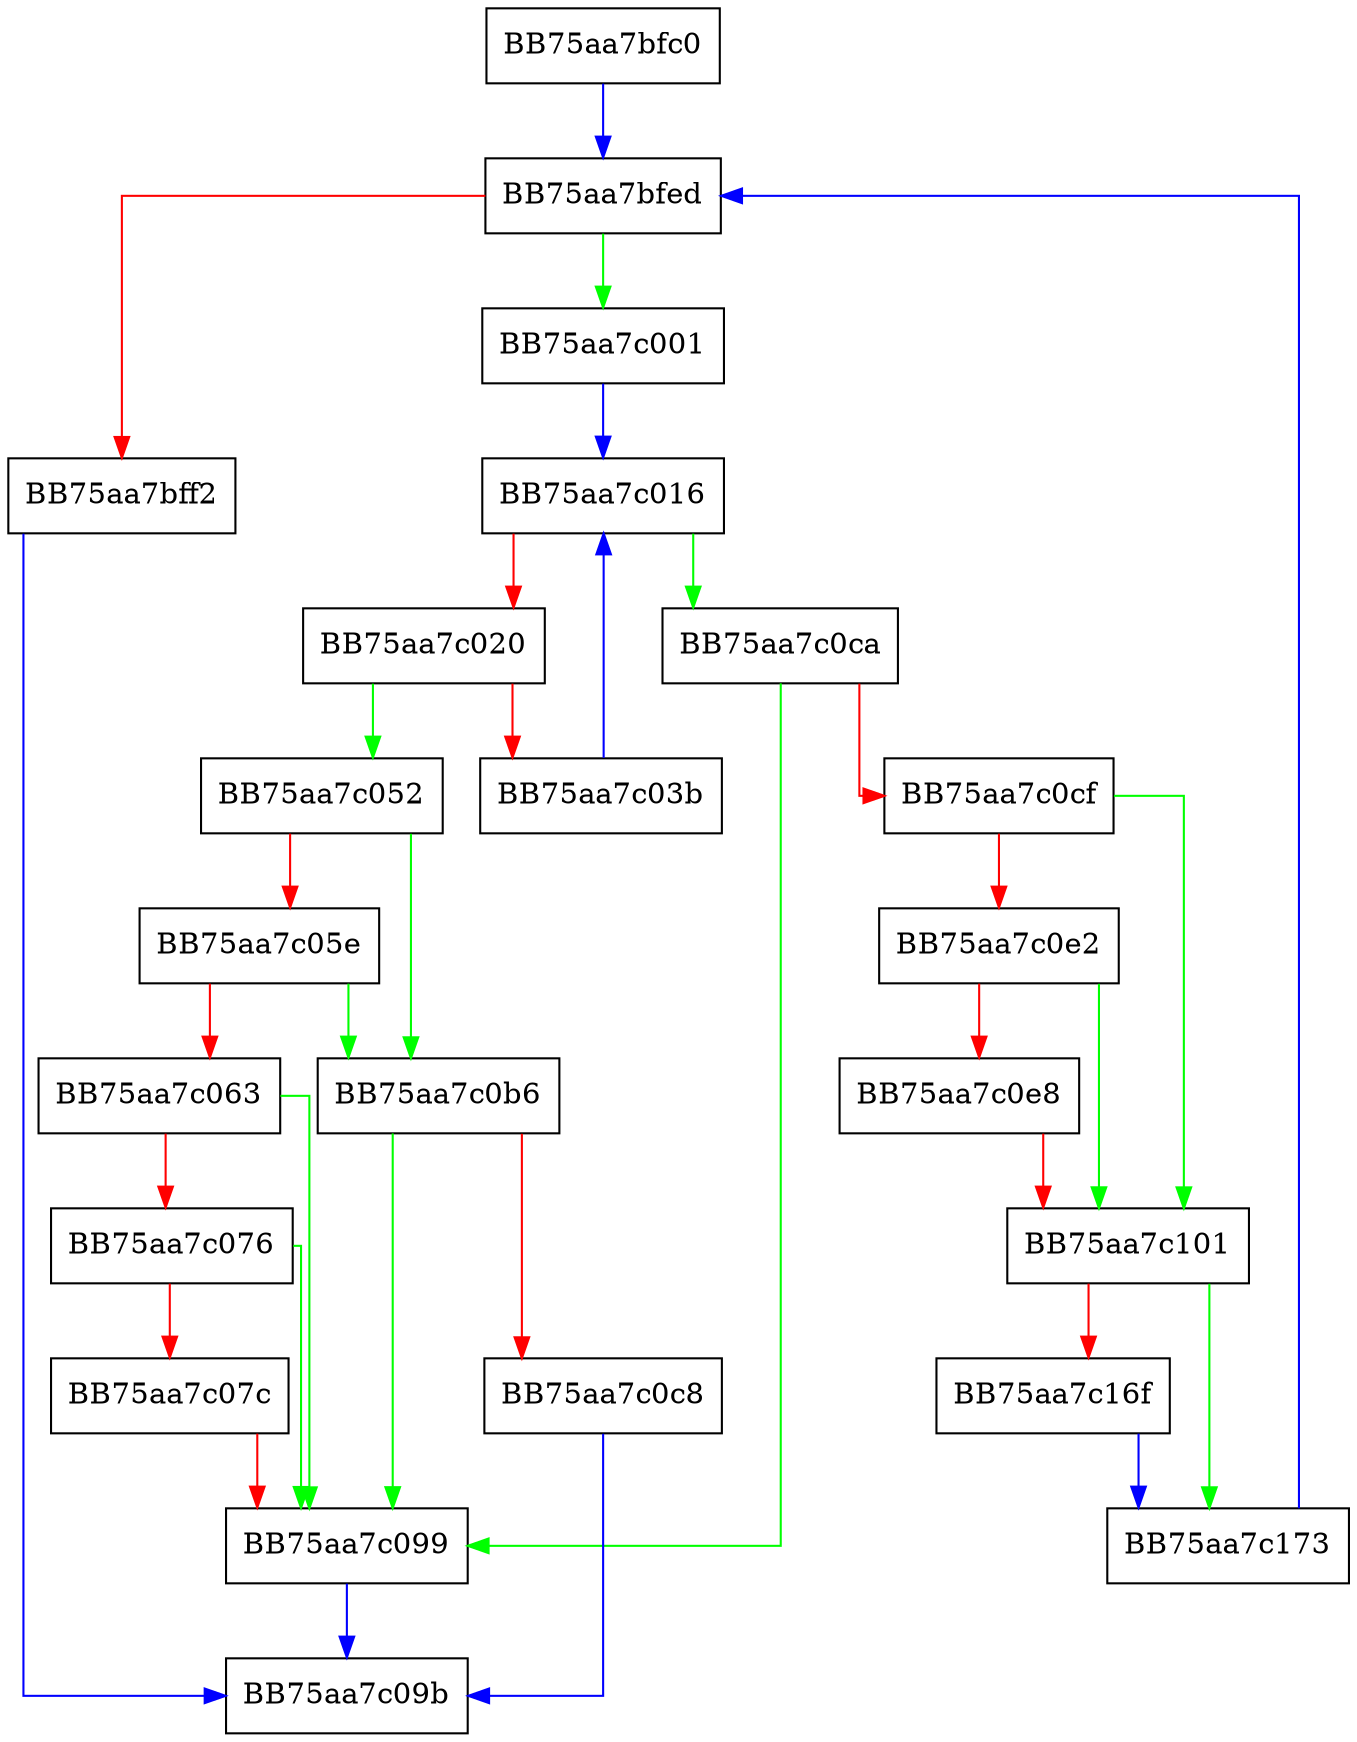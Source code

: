 digraph DynamicDatabaseVarPush {
  node [shape="box"];
  graph [splines=ortho];
  BB75aa7bfc0 -> BB75aa7bfed [color="blue"];
  BB75aa7bfed -> BB75aa7c001 [color="green"];
  BB75aa7bfed -> BB75aa7bff2 [color="red"];
  BB75aa7bff2 -> BB75aa7c09b [color="blue"];
  BB75aa7c001 -> BB75aa7c016 [color="blue"];
  BB75aa7c016 -> BB75aa7c0ca [color="green"];
  BB75aa7c016 -> BB75aa7c020 [color="red"];
  BB75aa7c020 -> BB75aa7c052 [color="green"];
  BB75aa7c020 -> BB75aa7c03b [color="red"];
  BB75aa7c03b -> BB75aa7c016 [color="blue"];
  BB75aa7c052 -> BB75aa7c0b6 [color="green"];
  BB75aa7c052 -> BB75aa7c05e [color="red"];
  BB75aa7c05e -> BB75aa7c0b6 [color="green"];
  BB75aa7c05e -> BB75aa7c063 [color="red"];
  BB75aa7c063 -> BB75aa7c099 [color="green"];
  BB75aa7c063 -> BB75aa7c076 [color="red"];
  BB75aa7c076 -> BB75aa7c099 [color="green"];
  BB75aa7c076 -> BB75aa7c07c [color="red"];
  BB75aa7c07c -> BB75aa7c099 [color="red"];
  BB75aa7c099 -> BB75aa7c09b [color="blue"];
  BB75aa7c0b6 -> BB75aa7c099 [color="green"];
  BB75aa7c0b6 -> BB75aa7c0c8 [color="red"];
  BB75aa7c0c8 -> BB75aa7c09b [color="blue"];
  BB75aa7c0ca -> BB75aa7c099 [color="green"];
  BB75aa7c0ca -> BB75aa7c0cf [color="red"];
  BB75aa7c0cf -> BB75aa7c101 [color="green"];
  BB75aa7c0cf -> BB75aa7c0e2 [color="red"];
  BB75aa7c0e2 -> BB75aa7c101 [color="green"];
  BB75aa7c0e2 -> BB75aa7c0e8 [color="red"];
  BB75aa7c0e8 -> BB75aa7c101 [color="red"];
  BB75aa7c101 -> BB75aa7c173 [color="green"];
  BB75aa7c101 -> BB75aa7c16f [color="red"];
  BB75aa7c16f -> BB75aa7c173 [color="blue"];
  BB75aa7c173 -> BB75aa7bfed [color="blue"];
}